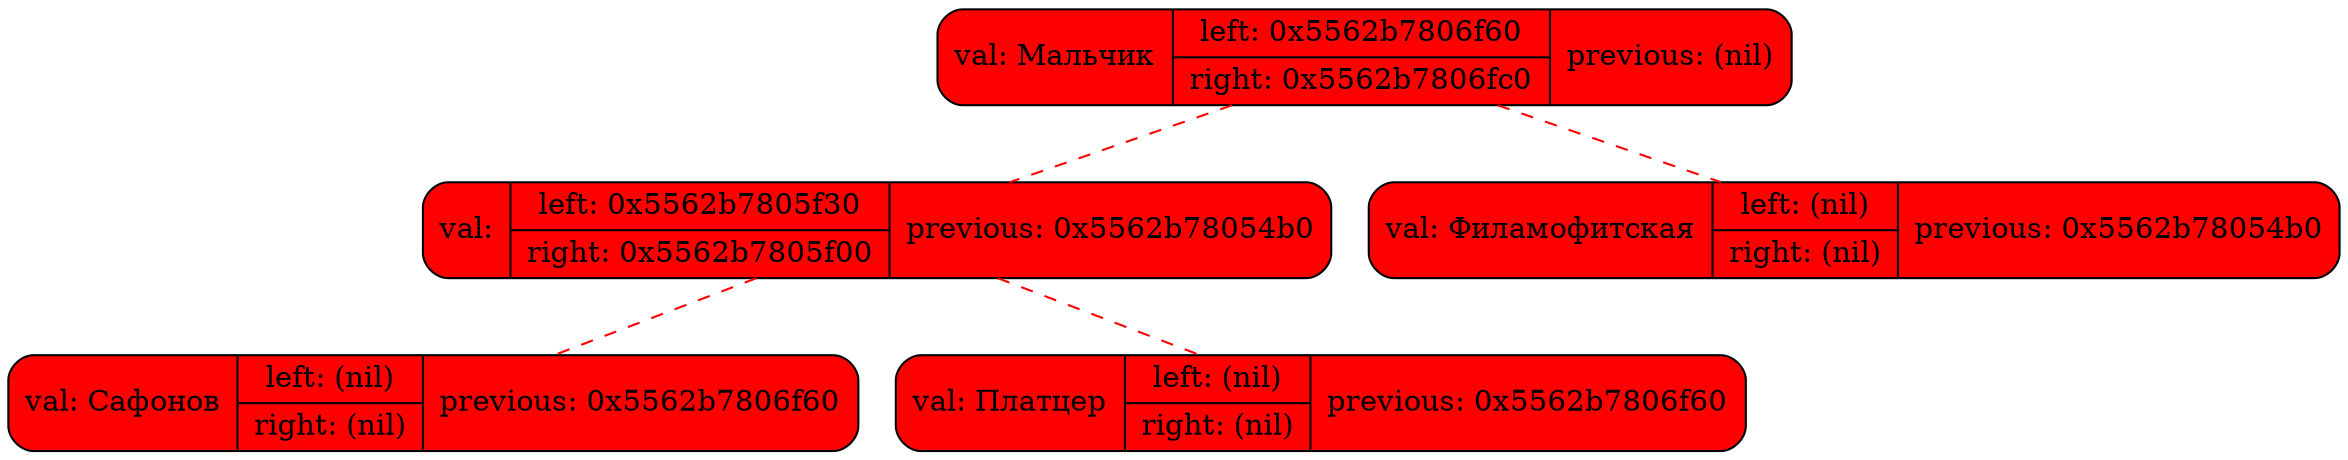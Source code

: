 digraph tree {
	rankdir=HR;
	label0x5562b78054b0[shape=record, style="rounded, filled", fillcolor=red, label="{ {val: Мальчик | {left: 0x5562b7806f60 | right: 0x5562b7806fc0} | previous: (nil) }}"];
	label0x5562b7806f60[shape=record, style="rounded, filled", fillcolor=red, label="{ {val:  | {left: 0x5562b7805f30 | right: 0x5562b7805f00} | previous: 0x5562b78054b0 }}"];
	label0x5562b78054b0->label0x5562b7806f60 [color="red", style="dashed",arrowhead="none"]	label0x5562b7805f30[shape=record, style="rounded, filled", fillcolor=red, label="{ {val: Сафонов | {left: (nil) | right: (nil)} | previous: 0x5562b7806f60 }}"];
	label0x5562b7806f60->label0x5562b7805f30 [color="red", style="dashed",arrowhead="none"]	label0x5562b7805f00[shape=record, style="rounded, filled", fillcolor=red, label="{ {val: Платцер | {left: (nil) | right: (nil)} | previous: 0x5562b7806f60 }}"];
	label0x5562b7806f60->label0x5562b7805f00 [color="red", style="dashed",arrowhead="none"]	label0x5562b7806fc0[shape=record, style="rounded, filled", fillcolor=red, label="{ {val: Филамофитская | {left: (nil) | right: (nil)} | previous: 0x5562b78054b0 }}"];
	label0x5562b78054b0->label0x5562b7806fc0 [color="red", style="dashed",arrowhead="none"]}